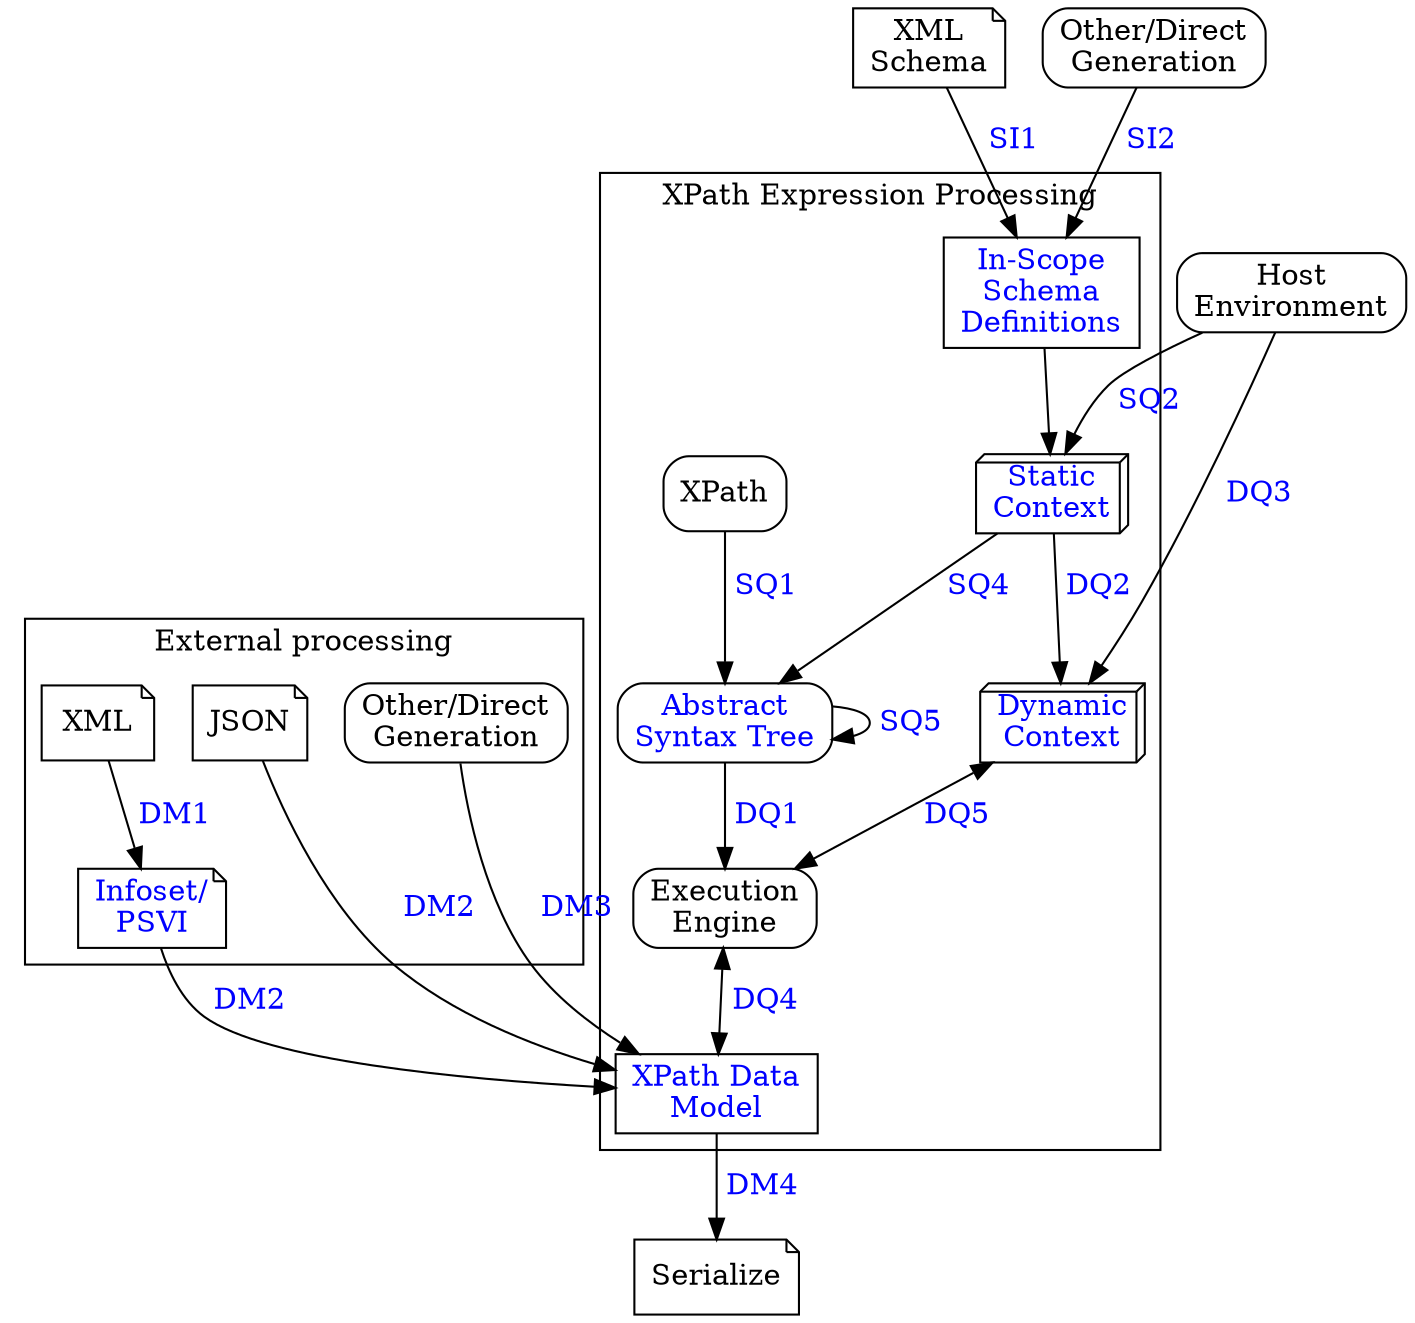digraph Processing_Model {
    tooltip="XPath Processing Model";

    subgraph clusterQT4 {
        label="XPath Expression Processing";
        tooltip="XPath Expression Processing";

        Exec [label="Execution\nEngine"; shape=rect; style=rounded
              tooltip="Execution Engine"];
        XDM [label="XPath Data\nModel"; shape=rect; fontcolor=blue;
             URL="#dt-data-model-instance"
             tooltip="XPath Data Model"];
        AST [label="Abstract\nSyntax Tree"; shape=rect; style=rounded;
             fontcolor="blue"; URL="#SQ5";
             tooltip="Abstract Syntax Tree (AST)"];
        Static [label="Static\nContext"; shape="box3d"; fontcolor="blue";
                URL="#dt-static-context"
                tooltip="Static Context"];
        Dynamic [label="Dynamic\nContext"; shape="box3d";
                 fontcolor="blue";
                 URL="#dt-dynamic-context";
                 tooltip="Dynamic Context"];
        Schema [label="In-Scope\nSchema\nDefinitions"; shape=rect;
                tooltip="In-Scope Schema Definitions";
                fontcolor="blue";
                URL="#dt-issd"];
        XPath [label="XPath"; shape=rect; style=rounded ];

        XPath -> AST [label=" SQ1"; fontcolor="blue"; URL="#SQ1234"
                      labeltooltip="Parse expression"];
        AST -> AST [label=" SQ5"; fontcolor="blue"; URL="#SQ5";
                    labeltooltip="Normalize"];
        AST -> Exec [label=" DQ1"; fontcolor="blue"; URL="#DQ12345";
                     labeltooltip="Access AST"];
        Schema -> Static;
        Static -> AST [label=" SQ4"; fontcolor="blue"; URL="#SQ1234";
                       labeltooltip="Resolve names"];
        Static -> Dynamic [label=" DQ2"; fontcolor="blue"; URL="#DQ12345";
                           labeltooltip="Provide access"];
        Dynamic -> Exec [dir="both"; label=" DQ5"; fontcolor="blue"; URL="#DQ12345";
                         labeltooltip="Access and change"];
        Exec -> XDM [dir="both"; label=" DQ4"; fontcolor="blue"; URL="#DQ12345";
                     labeltooltip="Access and create"];
    }

    subgraph clusterEP {
        label = "External processing";
        tooltip = "External processing";
        XML [shape="note" ];
        JSON [shape="note" ];
        PSVI [label="Infoset/\nPSVI" shape="note"; fontcolor="blue"; URL="#id-data-model-generation";
              tooltip="Infoset/PSVI"];
        Direct [label="Other/Direct\nGeneration"; shape=rect; style=rounded;
                tooltip="Other/Direct Generation"];
    }

    XML -> PSVI [label=" DM1"; fontcolor="blue"; URL="#DM1"
                 labeltooltip="Parse and optionally validate"];
    JSON -> XDM [label=" DM2"; fontcolor="blue"; URL="#DM2";
                 labeltooltip="Generate Data Model"];
    PSVI -> XDM  [label=" DM2"; fontcolor="blue"; URL="#DM2";
                  labeltooltip="Generate Data Model"];

    Direct -> XDM [label=" DM3"; fontcolor="blue"; URL="#DM3";
                    labeltooltip="Other/Direct Generation"];

    XSD [label="XML\nSchema"; shape="note";
         tooltip="XML Schema"];
    DirectXSD [label="Other/Direct\nGeneration"; shape=rect; style=rounded;
               tooltip="Other/Direct Generation"];

    XSD -> Schema [label=" SI1"; fontcolor="blue"; URL="#id-schema-import-processing";
                   labeltooltip="XML Schema Import"];
    DirectXSD -> Schema [label=" SI2"; fontcolor="blue"; URL="#SI2";
                   labeltooltip="Other/Direct Generation"];

    Host [label="Host\nEnvironment"; shape=rect; style=rounded;
          tooltip="Host Environment"];
    Host -> Static [label=" SQ2"; fontcolor="blue"; URL="#SQ1234";
                    labeltooltip="Initialize from host environment"];
    Host -> Dynamic [label=" DQ3"; fontcolor="blue"; URL="#DQ12345";
                     labeltooltip="Initialize from host environment"];

    Serialize [shape="note"; bgcolor="#FF00FF"; ];
    XDM -> Serialize [label=" DM4"; fontcolor="blue"; URL="#id-serialization";
                      labeltooltip="Serialize"];
}

